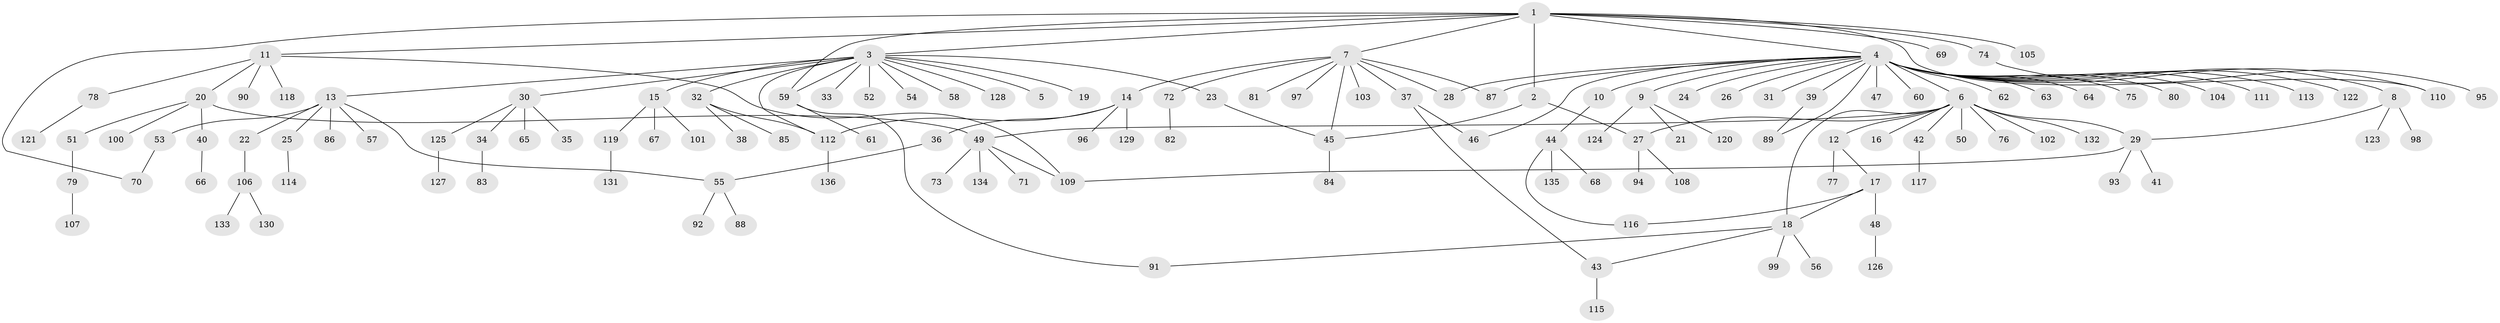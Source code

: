 // coarse degree distribution, {9: 0.009259259259259259, 3: 0.06481481481481481, 15: 0.009259259259259259, 34: 0.009259259259259259, 1: 0.6203703703703703, 10: 0.009259259259259259, 2: 0.16666666666666666, 7: 0.018518518518518517, 4: 0.06481481481481481, 6: 0.009259259259259259, 5: 0.018518518518518517}
// Generated by graph-tools (version 1.1) at 2025/51/02/27/25 19:51:55]
// undirected, 136 vertices, 156 edges
graph export_dot {
graph [start="1"]
  node [color=gray90,style=filled];
  1;
  2;
  3;
  4;
  5;
  6;
  7;
  8;
  9;
  10;
  11;
  12;
  13;
  14;
  15;
  16;
  17;
  18;
  19;
  20;
  21;
  22;
  23;
  24;
  25;
  26;
  27;
  28;
  29;
  30;
  31;
  32;
  33;
  34;
  35;
  36;
  37;
  38;
  39;
  40;
  41;
  42;
  43;
  44;
  45;
  46;
  47;
  48;
  49;
  50;
  51;
  52;
  53;
  54;
  55;
  56;
  57;
  58;
  59;
  60;
  61;
  62;
  63;
  64;
  65;
  66;
  67;
  68;
  69;
  70;
  71;
  72;
  73;
  74;
  75;
  76;
  77;
  78;
  79;
  80;
  81;
  82;
  83;
  84;
  85;
  86;
  87;
  88;
  89;
  90;
  91;
  92;
  93;
  94;
  95;
  96;
  97;
  98;
  99;
  100;
  101;
  102;
  103;
  104;
  105;
  106;
  107;
  108;
  109;
  110;
  111;
  112;
  113;
  114;
  115;
  116;
  117;
  118;
  119;
  120;
  121;
  122;
  123;
  124;
  125;
  126;
  127;
  128;
  129;
  130;
  131;
  132;
  133;
  134;
  135;
  136;
  1 -- 2;
  1 -- 3;
  1 -- 4;
  1 -- 7;
  1 -- 11;
  1 -- 59;
  1 -- 69;
  1 -- 70;
  1 -- 74;
  1 -- 105;
  1 -- 110;
  2 -- 27;
  2 -- 45;
  3 -- 5;
  3 -- 13;
  3 -- 15;
  3 -- 19;
  3 -- 23;
  3 -- 30;
  3 -- 32;
  3 -- 33;
  3 -- 52;
  3 -- 54;
  3 -- 58;
  3 -- 59;
  3 -- 112;
  3 -- 128;
  4 -- 6;
  4 -- 8;
  4 -- 9;
  4 -- 10;
  4 -- 24;
  4 -- 26;
  4 -- 28;
  4 -- 31;
  4 -- 39;
  4 -- 46;
  4 -- 47;
  4 -- 60;
  4 -- 62;
  4 -- 63;
  4 -- 64;
  4 -- 75;
  4 -- 80;
  4 -- 87;
  4 -- 89;
  4 -- 104;
  4 -- 110;
  4 -- 111;
  4 -- 113;
  4 -- 122;
  6 -- 12;
  6 -- 16;
  6 -- 18;
  6 -- 27;
  6 -- 29;
  6 -- 42;
  6 -- 49;
  6 -- 50;
  6 -- 76;
  6 -- 102;
  6 -- 132;
  7 -- 14;
  7 -- 28;
  7 -- 37;
  7 -- 45;
  7 -- 72;
  7 -- 81;
  7 -- 87;
  7 -- 97;
  7 -- 103;
  8 -- 29;
  8 -- 98;
  8 -- 123;
  9 -- 21;
  9 -- 120;
  9 -- 124;
  10 -- 44;
  11 -- 20;
  11 -- 78;
  11 -- 90;
  11 -- 109;
  11 -- 118;
  12 -- 17;
  12 -- 77;
  13 -- 22;
  13 -- 25;
  13 -- 53;
  13 -- 55;
  13 -- 57;
  13 -- 86;
  14 -- 36;
  14 -- 96;
  14 -- 112;
  14 -- 129;
  15 -- 67;
  15 -- 101;
  15 -- 119;
  17 -- 18;
  17 -- 48;
  17 -- 116;
  18 -- 43;
  18 -- 56;
  18 -- 91;
  18 -- 99;
  20 -- 40;
  20 -- 49;
  20 -- 51;
  20 -- 100;
  22 -- 106;
  23 -- 45;
  25 -- 114;
  27 -- 94;
  27 -- 108;
  29 -- 41;
  29 -- 93;
  29 -- 109;
  30 -- 34;
  30 -- 35;
  30 -- 65;
  30 -- 125;
  32 -- 38;
  32 -- 85;
  32 -- 112;
  34 -- 83;
  36 -- 55;
  37 -- 43;
  37 -- 46;
  39 -- 89;
  40 -- 66;
  42 -- 117;
  43 -- 115;
  44 -- 68;
  44 -- 116;
  44 -- 135;
  45 -- 84;
  48 -- 126;
  49 -- 71;
  49 -- 73;
  49 -- 109;
  49 -- 134;
  51 -- 79;
  53 -- 70;
  55 -- 88;
  55 -- 92;
  59 -- 61;
  59 -- 91;
  72 -- 82;
  74 -- 95;
  78 -- 121;
  79 -- 107;
  106 -- 130;
  106 -- 133;
  112 -- 136;
  119 -- 131;
  125 -- 127;
}
